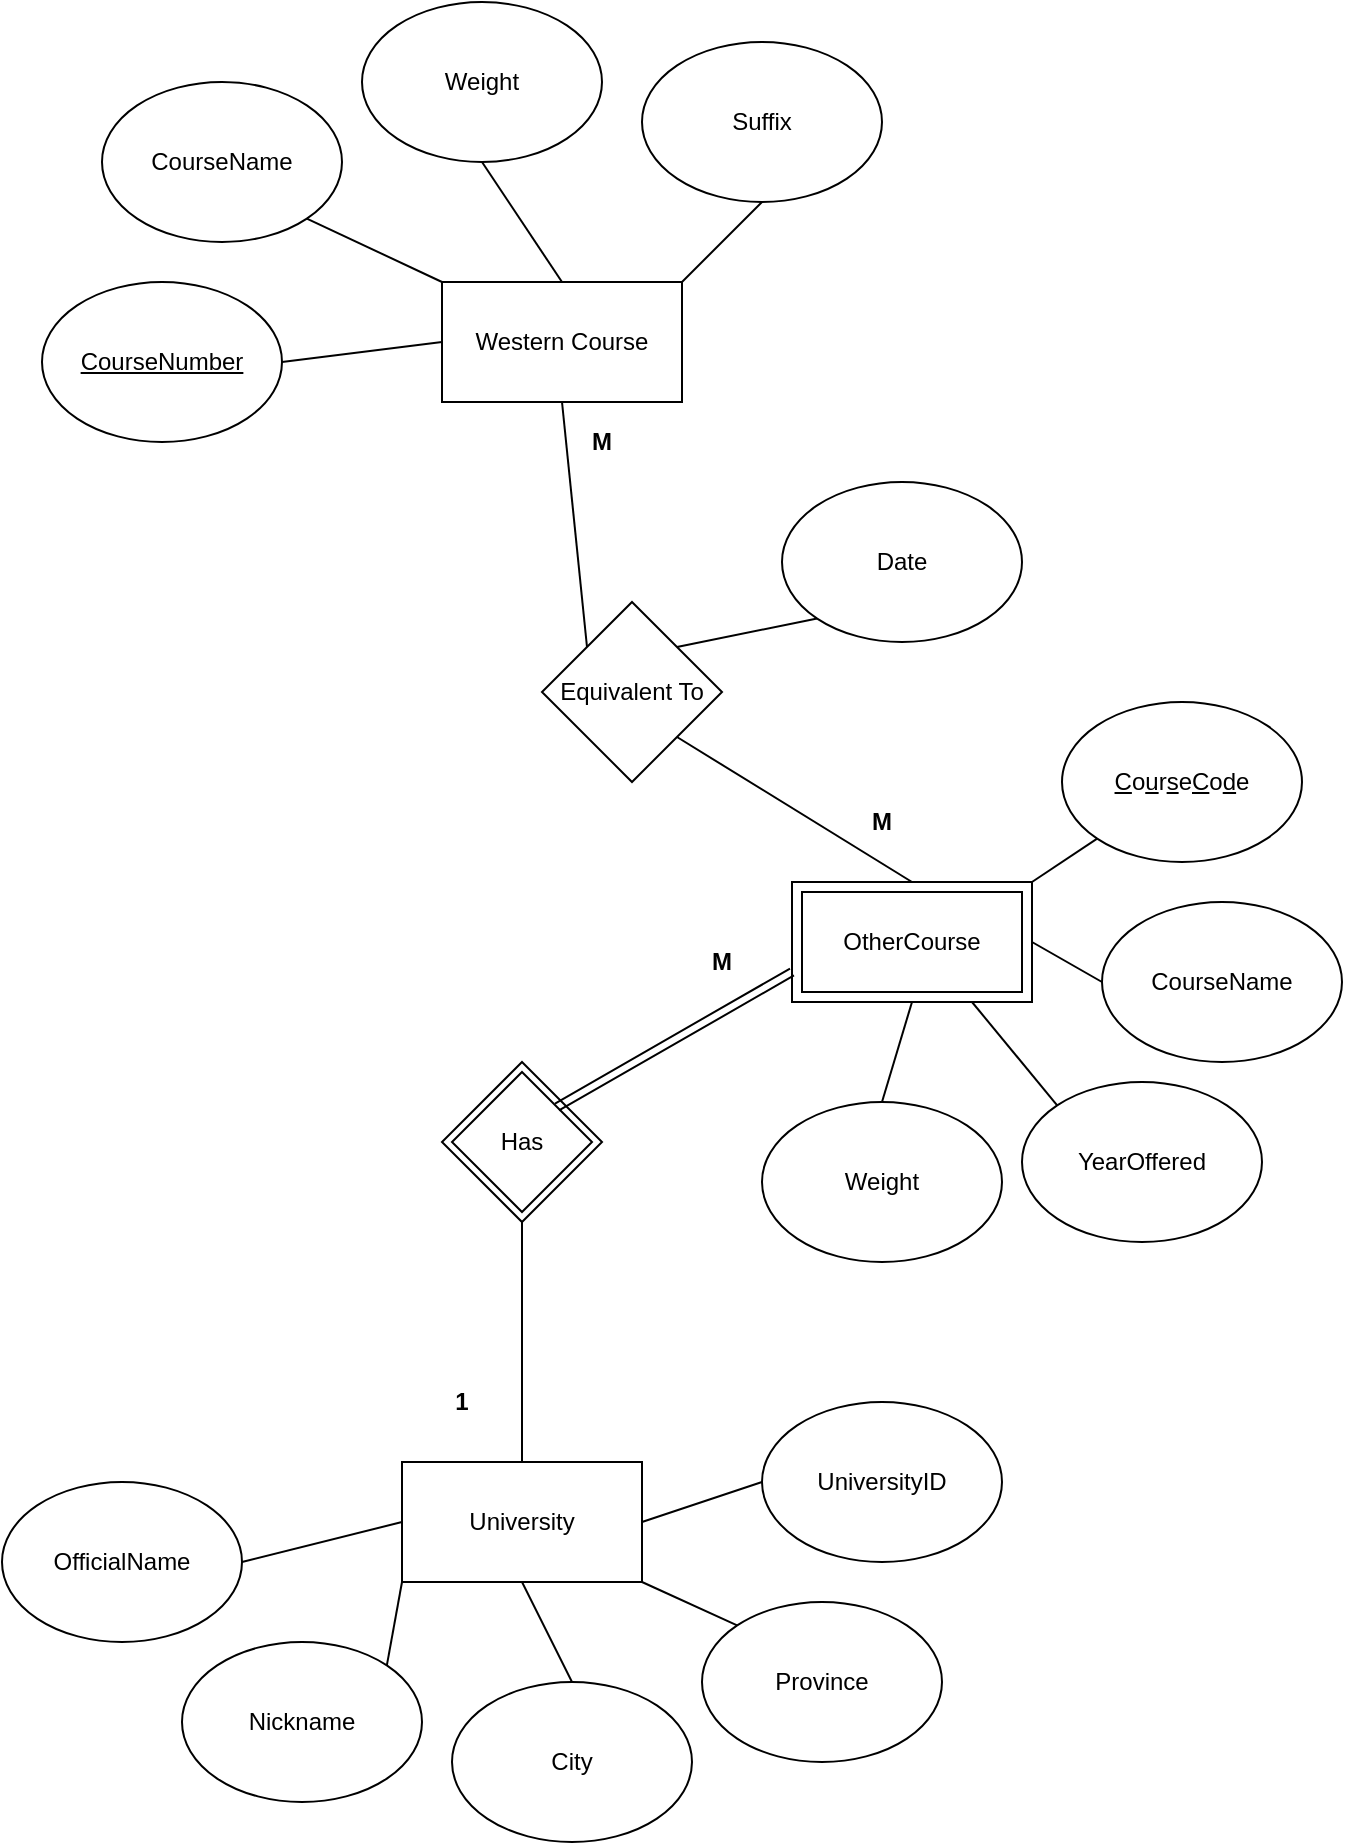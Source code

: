 <mxfile version="13.7.9" type="device"><diagram id="V4ayISNBnTZEgAuBKPA3" name="Page-1"><mxGraphModel dx="1326" dy="806" grid="1" gridSize="10" guides="1" tooltips="1" connect="1" arrows="1" fold="1" page="1" pageScale="1" pageWidth="850" pageHeight="1100" math="0" shadow="0"><root><mxCell id="0"/><mxCell id="1" parent="0"/><mxCell id="Zisb_8d6-03Q022E_YzZ-1" value="Western Course" style="rounded=0;whiteSpace=wrap;html=1;" parent="1" vertex="1"><mxGeometry x="250" y="190" width="120" height="60" as="geometry"/></mxCell><mxCell id="Zisb_8d6-03Q022E_YzZ-2" value="CourseNumber" style="ellipse;whiteSpace=wrap;html=1;fontStyle=4" parent="1" vertex="1"><mxGeometry x="50" y="190" width="120" height="80" as="geometry"/></mxCell><mxCell id="Zisb_8d6-03Q022E_YzZ-3" value="CourseName" style="ellipse;whiteSpace=wrap;html=1;" parent="1" vertex="1"><mxGeometry x="80" y="90" width="120" height="80" as="geometry"/></mxCell><mxCell id="Zisb_8d6-03Q022E_YzZ-4" value="Weight" style="ellipse;whiteSpace=wrap;html=1;" parent="1" vertex="1"><mxGeometry x="210" y="50" width="120" height="80" as="geometry"/></mxCell><mxCell id="Zisb_8d6-03Q022E_YzZ-5" value="Suffix" style="ellipse;whiteSpace=wrap;html=1;" parent="1" vertex="1"><mxGeometry x="350" y="70" width="120" height="80" as="geometry"/></mxCell><mxCell id="Zisb_8d6-03Q022E_YzZ-6" value="" style="endArrow=none;html=1;exitX=0;exitY=0.5;exitDx=0;exitDy=0;entryX=1;entryY=0.5;entryDx=0;entryDy=0;" parent="1" source="Zisb_8d6-03Q022E_YzZ-1" target="Zisb_8d6-03Q022E_YzZ-2" edge="1"><mxGeometry width="50" height="50" relative="1" as="geometry"><mxPoint x="410" y="580" as="sourcePoint"/><mxPoint x="460" y="530" as="targetPoint"/></mxGeometry></mxCell><mxCell id="Zisb_8d6-03Q022E_YzZ-7" value="" style="endArrow=none;html=1;exitX=0;exitY=0;exitDx=0;exitDy=0;entryX=1;entryY=1;entryDx=0;entryDy=0;" parent="1" source="Zisb_8d6-03Q022E_YzZ-1" target="Zisb_8d6-03Q022E_YzZ-3" edge="1"><mxGeometry width="50" height="50" relative="1" as="geometry"><mxPoint x="410" y="580" as="sourcePoint"/><mxPoint x="460" y="530" as="targetPoint"/></mxGeometry></mxCell><mxCell id="Zisb_8d6-03Q022E_YzZ-8" value="" style="endArrow=none;html=1;exitX=0.5;exitY=0;exitDx=0;exitDy=0;entryX=0.5;entryY=1;entryDx=0;entryDy=0;" parent="1" source="Zisb_8d6-03Q022E_YzZ-1" target="Zisb_8d6-03Q022E_YzZ-4" edge="1"><mxGeometry width="50" height="50" relative="1" as="geometry"><mxPoint x="410" y="580" as="sourcePoint"/><mxPoint x="460" y="530" as="targetPoint"/></mxGeometry></mxCell><mxCell id="Zisb_8d6-03Q022E_YzZ-9" value="" style="endArrow=none;html=1;exitX=1;exitY=0;exitDx=0;exitDy=0;entryX=0.5;entryY=1;entryDx=0;entryDy=0;" parent="1" source="Zisb_8d6-03Q022E_YzZ-1" target="Zisb_8d6-03Q022E_YzZ-5" edge="1"><mxGeometry width="50" height="50" relative="1" as="geometry"><mxPoint x="410" y="580" as="sourcePoint"/><mxPoint x="460" y="530" as="targetPoint"/></mxGeometry></mxCell><mxCell id="Zisb_8d6-03Q022E_YzZ-10" value="Equivalent To" style="rhombus;whiteSpace=wrap;html=1;" parent="1" vertex="1"><mxGeometry x="300" y="350" width="90" height="90" as="geometry"/></mxCell><mxCell id="Zisb_8d6-03Q022E_YzZ-11" value="" style="rounded=0;whiteSpace=wrap;html=1;" parent="1" vertex="1"><mxGeometry x="425" y="490" width="120" height="60" as="geometry"/></mxCell><mxCell id="Zisb_8d6-03Q022E_YzZ-12" value="OtherCourse" style="rounded=0;whiteSpace=wrap;html=1;" parent="1" vertex="1"><mxGeometry x="430" y="495" width="110" height="50" as="geometry"/></mxCell><mxCell id="Zisb_8d6-03Q022E_YzZ-13" value="" style="endArrow=none;html=1;exitX=1;exitY=1;exitDx=0;exitDy=0;entryX=0.5;entryY=0;entryDx=0;entryDy=0;" parent="1" source="Zisb_8d6-03Q022E_YzZ-10" target="Zisb_8d6-03Q022E_YzZ-11" edge="1"><mxGeometry width="50" height="50" relative="1" as="geometry"><mxPoint x="410" y="580" as="sourcePoint"/><mxPoint x="485" y="450" as="targetPoint"/></mxGeometry></mxCell><mxCell id="Zisb_8d6-03Q022E_YzZ-15" value="" style="endArrow=none;html=1;exitX=0.5;exitY=1;exitDx=0;exitDy=0;entryX=0;entryY=0;entryDx=0;entryDy=0;" parent="1" source="Zisb_8d6-03Q022E_YzZ-1" target="Zisb_8d6-03Q022E_YzZ-10" edge="1"><mxGeometry width="50" height="50" relative="1" as="geometry"><mxPoint x="410" y="580" as="sourcePoint"/><mxPoint x="460" y="530" as="targetPoint"/></mxGeometry></mxCell><mxCell id="Zisb_8d6-03Q022E_YzZ-16" value="&lt;u&gt;C&lt;/u&gt;o&lt;u&gt;u&lt;/u&gt;r&lt;u&gt;s&lt;/u&gt;e&lt;u&gt;C&lt;/u&gt;o&lt;u&gt;d&lt;/u&gt;e" style="ellipse;whiteSpace=wrap;html=1;" parent="1" vertex="1"><mxGeometry x="560" y="400" width="120" height="80" as="geometry"/></mxCell><mxCell id="Zisb_8d6-03Q022E_YzZ-17" value="CourseName" style="ellipse;whiteSpace=wrap;html=1;" parent="1" vertex="1"><mxGeometry x="580" y="500" width="120" height="80" as="geometry"/></mxCell><mxCell id="Zisb_8d6-03Q022E_YzZ-18" value="YearOffered" style="ellipse;whiteSpace=wrap;html=1;" parent="1" vertex="1"><mxGeometry x="540" y="590" width="120" height="80" as="geometry"/></mxCell><mxCell id="Zisb_8d6-03Q022E_YzZ-19" value="Weight" style="ellipse;whiteSpace=wrap;html=1;" parent="1" vertex="1"><mxGeometry x="410" y="600" width="120" height="80" as="geometry"/></mxCell><mxCell id="Zisb_8d6-03Q022E_YzZ-20" value="" style="endArrow=none;html=1;entryX=0;entryY=1;entryDx=0;entryDy=0;exitX=1;exitY=0;exitDx=0;exitDy=0;" parent="1" source="Zisb_8d6-03Q022E_YzZ-11" target="Zisb_8d6-03Q022E_YzZ-16" edge="1"><mxGeometry width="50" height="50" relative="1" as="geometry"><mxPoint x="520" y="410" as="sourcePoint"/><mxPoint x="460" y="530" as="targetPoint"/></mxGeometry></mxCell><mxCell id="Zisb_8d6-03Q022E_YzZ-21" value="" style="endArrow=none;html=1;entryX=0;entryY=0.5;entryDx=0;entryDy=0;exitX=1;exitY=0.5;exitDx=0;exitDy=0;" parent="1" source="Zisb_8d6-03Q022E_YzZ-11" target="Zisb_8d6-03Q022E_YzZ-17" edge="1"><mxGeometry width="50" height="50" relative="1" as="geometry"><mxPoint x="410" y="580" as="sourcePoint"/><mxPoint x="460" y="530" as="targetPoint"/></mxGeometry></mxCell><mxCell id="Zisb_8d6-03Q022E_YzZ-22" value="" style="endArrow=none;html=1;entryX=0;entryY=0;entryDx=0;entryDy=0;exitX=0.75;exitY=1;exitDx=0;exitDy=0;" parent="1" source="Zisb_8d6-03Q022E_YzZ-11" target="Zisb_8d6-03Q022E_YzZ-18" edge="1"><mxGeometry width="50" height="50" relative="1" as="geometry"><mxPoint x="410" y="580" as="sourcePoint"/><mxPoint x="460" y="530" as="targetPoint"/></mxGeometry></mxCell><mxCell id="Zisb_8d6-03Q022E_YzZ-23" value="" style="endArrow=none;html=1;exitX=0.5;exitY=0;exitDx=0;exitDy=0;entryX=0.5;entryY=1;entryDx=0;entryDy=0;" parent="1" source="Zisb_8d6-03Q022E_YzZ-19" target="Zisb_8d6-03Q022E_YzZ-11" edge="1"><mxGeometry width="50" height="50" relative="1" as="geometry"><mxPoint x="410" y="580" as="sourcePoint"/><mxPoint x="460" y="530" as="targetPoint"/></mxGeometry></mxCell><mxCell id="Zisb_8d6-03Q022E_YzZ-24" value="" style="rhombus;whiteSpace=wrap;html=1;" parent="1" vertex="1"><mxGeometry x="250" y="580" width="80" height="80" as="geometry"/></mxCell><mxCell id="Zisb_8d6-03Q022E_YzZ-25" value="Has" style="rhombus;whiteSpace=wrap;html=1;" parent="1" vertex="1"><mxGeometry x="255" y="585" width="70" height="70" as="geometry"/></mxCell><mxCell id="Zisb_8d6-03Q022E_YzZ-26" value="University" style="rounded=0;whiteSpace=wrap;html=1;" parent="1" vertex="1"><mxGeometry x="230" y="780" width="120" height="60" as="geometry"/></mxCell><mxCell id="Zisb_8d6-03Q022E_YzZ-27" value="" style="endArrow=none;html=1;exitX=1;exitY=0;exitDx=0;exitDy=0;entryX=0;entryY=0.75;entryDx=0;entryDy=0;shape=link;" parent="1" source="Zisb_8d6-03Q022E_YzZ-25" target="Zisb_8d6-03Q022E_YzZ-11" edge="1"><mxGeometry width="50" height="50" relative="1" as="geometry"><mxPoint x="410" y="580" as="sourcePoint"/><mxPoint x="460" y="530" as="targetPoint"/></mxGeometry></mxCell><mxCell id="Zisb_8d6-03Q022E_YzZ-29" value="" style="endArrow=none;html=1;exitX=0.5;exitY=1;exitDx=0;exitDy=0;entryX=0.5;entryY=0;entryDx=0;entryDy=0;" parent="1" source="Zisb_8d6-03Q022E_YzZ-24" target="Zisb_8d6-03Q022E_YzZ-26" edge="1"><mxGeometry width="50" height="50" relative="1" as="geometry"><mxPoint x="410" y="580" as="sourcePoint"/><mxPoint x="460" y="530" as="targetPoint"/></mxGeometry></mxCell><mxCell id="Zisb_8d6-03Q022E_YzZ-30" value="OfficialName" style="ellipse;whiteSpace=wrap;html=1;" parent="1" vertex="1"><mxGeometry x="30" y="790" width="120" height="80" as="geometry"/></mxCell><mxCell id="Zisb_8d6-03Q022E_YzZ-31" value="Nickname" style="ellipse;whiteSpace=wrap;html=1;" parent="1" vertex="1"><mxGeometry x="120" y="870" width="120" height="80" as="geometry"/></mxCell><mxCell id="Zisb_8d6-03Q022E_YzZ-32" value="City" style="ellipse;whiteSpace=wrap;html=1;" parent="1" vertex="1"><mxGeometry x="255" y="890" width="120" height="80" as="geometry"/></mxCell><mxCell id="Zisb_8d6-03Q022E_YzZ-33" value="Province" style="ellipse;whiteSpace=wrap;html=1;" parent="1" vertex="1"><mxGeometry x="380" y="850" width="120" height="80" as="geometry"/></mxCell><mxCell id="Zisb_8d6-03Q022E_YzZ-34" value="UniversityID" style="ellipse;whiteSpace=wrap;html=1;" parent="1" vertex="1"><mxGeometry x="410" y="750" width="120" height="80" as="geometry"/></mxCell><mxCell id="Zisb_8d6-03Q022E_YzZ-35" value="" style="endArrow=none;html=1;exitX=0;exitY=0.5;exitDx=0;exitDy=0;entryX=1;entryY=0.5;entryDx=0;entryDy=0;" parent="1" source="Zisb_8d6-03Q022E_YzZ-26" target="Zisb_8d6-03Q022E_YzZ-30" edge="1"><mxGeometry width="50" height="50" relative="1" as="geometry"><mxPoint x="410" y="580" as="sourcePoint"/><mxPoint x="460" y="530" as="targetPoint"/></mxGeometry></mxCell><mxCell id="Zisb_8d6-03Q022E_YzZ-36" value="" style="endArrow=none;html=1;exitX=0;exitY=1;exitDx=0;exitDy=0;entryX=1;entryY=0;entryDx=0;entryDy=0;" parent="1" source="Zisb_8d6-03Q022E_YzZ-26" target="Zisb_8d6-03Q022E_YzZ-31" edge="1"><mxGeometry width="50" height="50" relative="1" as="geometry"><mxPoint x="410" y="580" as="sourcePoint"/><mxPoint x="460" y="530" as="targetPoint"/></mxGeometry></mxCell><mxCell id="Zisb_8d6-03Q022E_YzZ-37" value="" style="endArrow=none;html=1;exitX=0.5;exitY=1;exitDx=0;exitDy=0;entryX=0.5;entryY=0;entryDx=0;entryDy=0;" parent="1" source="Zisb_8d6-03Q022E_YzZ-26" target="Zisb_8d6-03Q022E_YzZ-32" edge="1"><mxGeometry width="50" height="50" relative="1" as="geometry"><mxPoint x="410" y="580" as="sourcePoint"/><mxPoint x="460" y="530" as="targetPoint"/></mxGeometry></mxCell><mxCell id="Zisb_8d6-03Q022E_YzZ-38" value="" style="endArrow=none;html=1;exitX=1;exitY=1;exitDx=0;exitDy=0;entryX=0;entryY=0;entryDx=0;entryDy=0;" parent="1" source="Zisb_8d6-03Q022E_YzZ-26" target="Zisb_8d6-03Q022E_YzZ-33" edge="1"><mxGeometry width="50" height="50" relative="1" as="geometry"><mxPoint x="410" y="580" as="sourcePoint"/><mxPoint x="460" y="530" as="targetPoint"/></mxGeometry></mxCell><mxCell id="Zisb_8d6-03Q022E_YzZ-39" value="" style="endArrow=none;html=1;exitX=1;exitY=0.5;exitDx=0;exitDy=0;entryX=0;entryY=0.5;entryDx=0;entryDy=0;" parent="1" source="Zisb_8d6-03Q022E_YzZ-26" target="Zisb_8d6-03Q022E_YzZ-34" edge="1"><mxGeometry width="50" height="50" relative="1" as="geometry"><mxPoint x="410" y="580" as="sourcePoint"/><mxPoint x="460" y="530" as="targetPoint"/></mxGeometry></mxCell><mxCell id="Zisb_8d6-03Q022E_YzZ-40" value="M" style="text;html=1;strokeColor=none;fillColor=none;align=center;verticalAlign=middle;whiteSpace=wrap;rounded=0;fontStyle=1" parent="1" vertex="1"><mxGeometry x="370" y="520" width="40" height="20" as="geometry"/></mxCell><mxCell id="Zisb_8d6-03Q022E_YzZ-41" value="1" style="text;html=1;strokeColor=none;fillColor=none;align=center;verticalAlign=middle;whiteSpace=wrap;rounded=0;fontStyle=1" parent="1" vertex="1"><mxGeometry x="240" y="740" width="40" height="20" as="geometry"/></mxCell><mxCell id="Zisb_8d6-03Q022E_YzZ-43" value="M" style="text;html=1;strokeColor=none;fillColor=none;align=center;verticalAlign=middle;whiteSpace=wrap;rounded=0;fontStyle=1" parent="1" vertex="1"><mxGeometry x="450" y="450" width="40" height="20" as="geometry"/></mxCell><mxCell id="Zisb_8d6-03Q022E_YzZ-44" value="M" style="text;html=1;strokeColor=none;fillColor=none;align=center;verticalAlign=middle;whiteSpace=wrap;rounded=0;fontStyle=1" parent="1" vertex="1"><mxGeometry x="310" y="260" width="40" height="20" as="geometry"/></mxCell><mxCell id="wdOk9WQZiTPRQQjh3BwH-1" value="Date" style="ellipse;whiteSpace=wrap;html=1;" vertex="1" parent="1"><mxGeometry x="420" y="290" width="120" height="80" as="geometry"/></mxCell><mxCell id="wdOk9WQZiTPRQQjh3BwH-2" value="" style="endArrow=none;html=1;exitX=1;exitY=0;exitDx=0;exitDy=0;entryX=0;entryY=1;entryDx=0;entryDy=0;" edge="1" parent="1" source="Zisb_8d6-03Q022E_YzZ-10" target="wdOk9WQZiTPRQQjh3BwH-1"><mxGeometry width="50" height="50" relative="1" as="geometry"><mxPoint x="400" y="440" as="sourcePoint"/><mxPoint x="450" y="390" as="targetPoint"/></mxGeometry></mxCell></root></mxGraphModel></diagram></mxfile>
